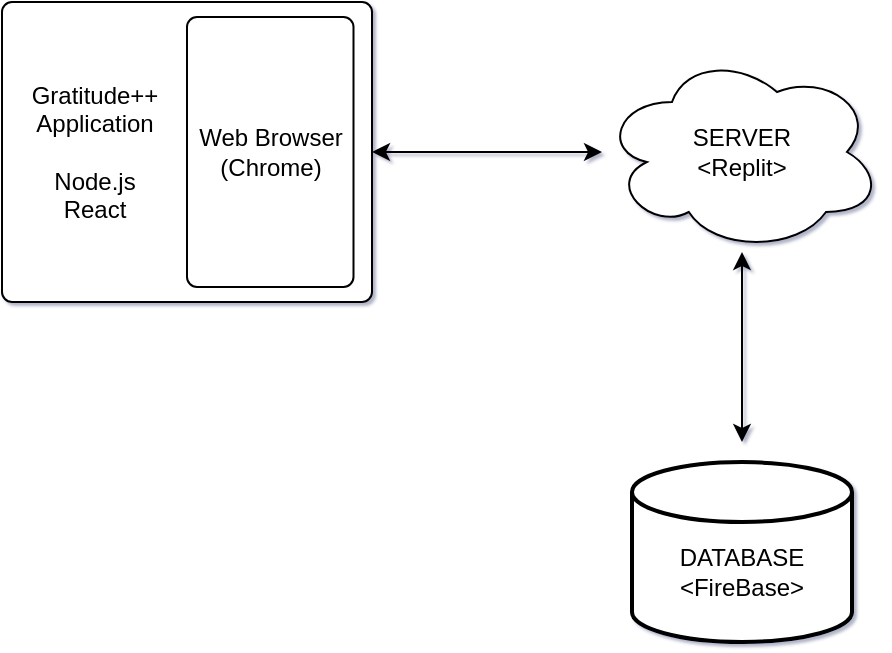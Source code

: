 <mxfile version="22.0.0" type="google">
  <diagram name="Page-1" id="dZ4l9VqXhK1LTUbsNuGg">
    <mxGraphModel grid="0" page="0" gridSize="10" guides="1" tooltips="1" connect="1" arrows="1" fold="1" pageScale="1" pageWidth="850" pageHeight="1100" math="0" shadow="1">
      <root>
        <mxCell id="0" />
        <mxCell id="1" parent="0" />
        <mxCell id="pcEsp_YM1gdW-x6-lk8u-1" value="SERVER&lt;br&gt;&amp;lt;Replit&amp;gt;" style="ellipse;shape=cloud;whiteSpace=wrap;html=1;align=center;" vertex="1" parent="1">
          <mxGeometry x="470" y="105" width="140" height="100" as="geometry" />
        </mxCell>
        <mxCell id="pcEsp_YM1gdW-x6-lk8u-2" value="" style="rounded=1;absoluteArcSize=1;html=1;arcSize=10;" vertex="1" parent="1">
          <mxGeometry x="170" y="80" width="185" height="150" as="geometry" />
        </mxCell>
        <mxCell id="pcEsp_YM1gdW-x6-lk8u-3" value="Gratitude++ Application&lt;br&gt;&lt;br&gt;Node.js&lt;br&gt;React&lt;br&gt;" style="html=1;shape=mxgraph.er.anchor;whiteSpace=wrap;" vertex="1" parent="pcEsp_YM1gdW-x6-lk8u-2">
          <mxGeometry width="92.5" height="150" as="geometry" />
        </mxCell>
        <mxCell id="pcEsp_YM1gdW-x6-lk8u-4" value="Web Browser&lt;br&gt;(Chrome)" style="rounded=1;absoluteArcSize=1;html=1;arcSize=10;whiteSpace=wrap;points=[];strokeColor=inherit;fillColor=inherit;" vertex="1" parent="pcEsp_YM1gdW-x6-lk8u-2">
          <mxGeometry x="92.5" y="7.5" width="83.25" height="135" as="geometry" />
        </mxCell>
        <mxCell id="pcEsp_YM1gdW-x6-lk8u-5" value="" style="strokeWidth=2;html=1;shape=mxgraph.flowchart.database;whiteSpace=wrap;" vertex="1" parent="1">
          <mxGeometry x="485" y="310" width="110" height="90" as="geometry" />
        </mxCell>
        <mxCell id="pcEsp_YM1gdW-x6-lk8u-6" value="" style="endArrow=classic;startArrow=classic;html=1;rounded=0;exitX=1;exitY=0.5;exitDx=0;exitDy=0;" edge="1" parent="1" source="pcEsp_YM1gdW-x6-lk8u-2">
          <mxGeometry width="50" height="50" relative="1" as="geometry">
            <mxPoint x="470" y="240" as="sourcePoint" />
            <mxPoint x="470" y="155" as="targetPoint" />
          </mxGeometry>
        </mxCell>
        <mxCell id="pcEsp_YM1gdW-x6-lk8u-7" value="" style="endArrow=classic;startArrow=classic;html=1;rounded=0;" edge="1" parent="1" target="pcEsp_YM1gdW-x6-lk8u-1">
          <mxGeometry width="50" height="50" relative="1" as="geometry">
            <mxPoint x="540" y="300" as="sourcePoint" />
            <mxPoint x="560" y="220" as="targetPoint" />
          </mxGeometry>
        </mxCell>
        <mxCell id="YcqDLl7CBsujX3zAUbZz-2" value="DATABASE&lt;br&gt;&amp;lt;FireBase&amp;gt;" style="text;html=1;strokeColor=none;fillColor=none;align=center;verticalAlign=middle;whiteSpace=wrap;rounded=0;" vertex="1" parent="1">
          <mxGeometry x="510" y="350" width="60" height="30" as="geometry" />
        </mxCell>
      </root>
    </mxGraphModel>
  </diagram>
</mxfile>
